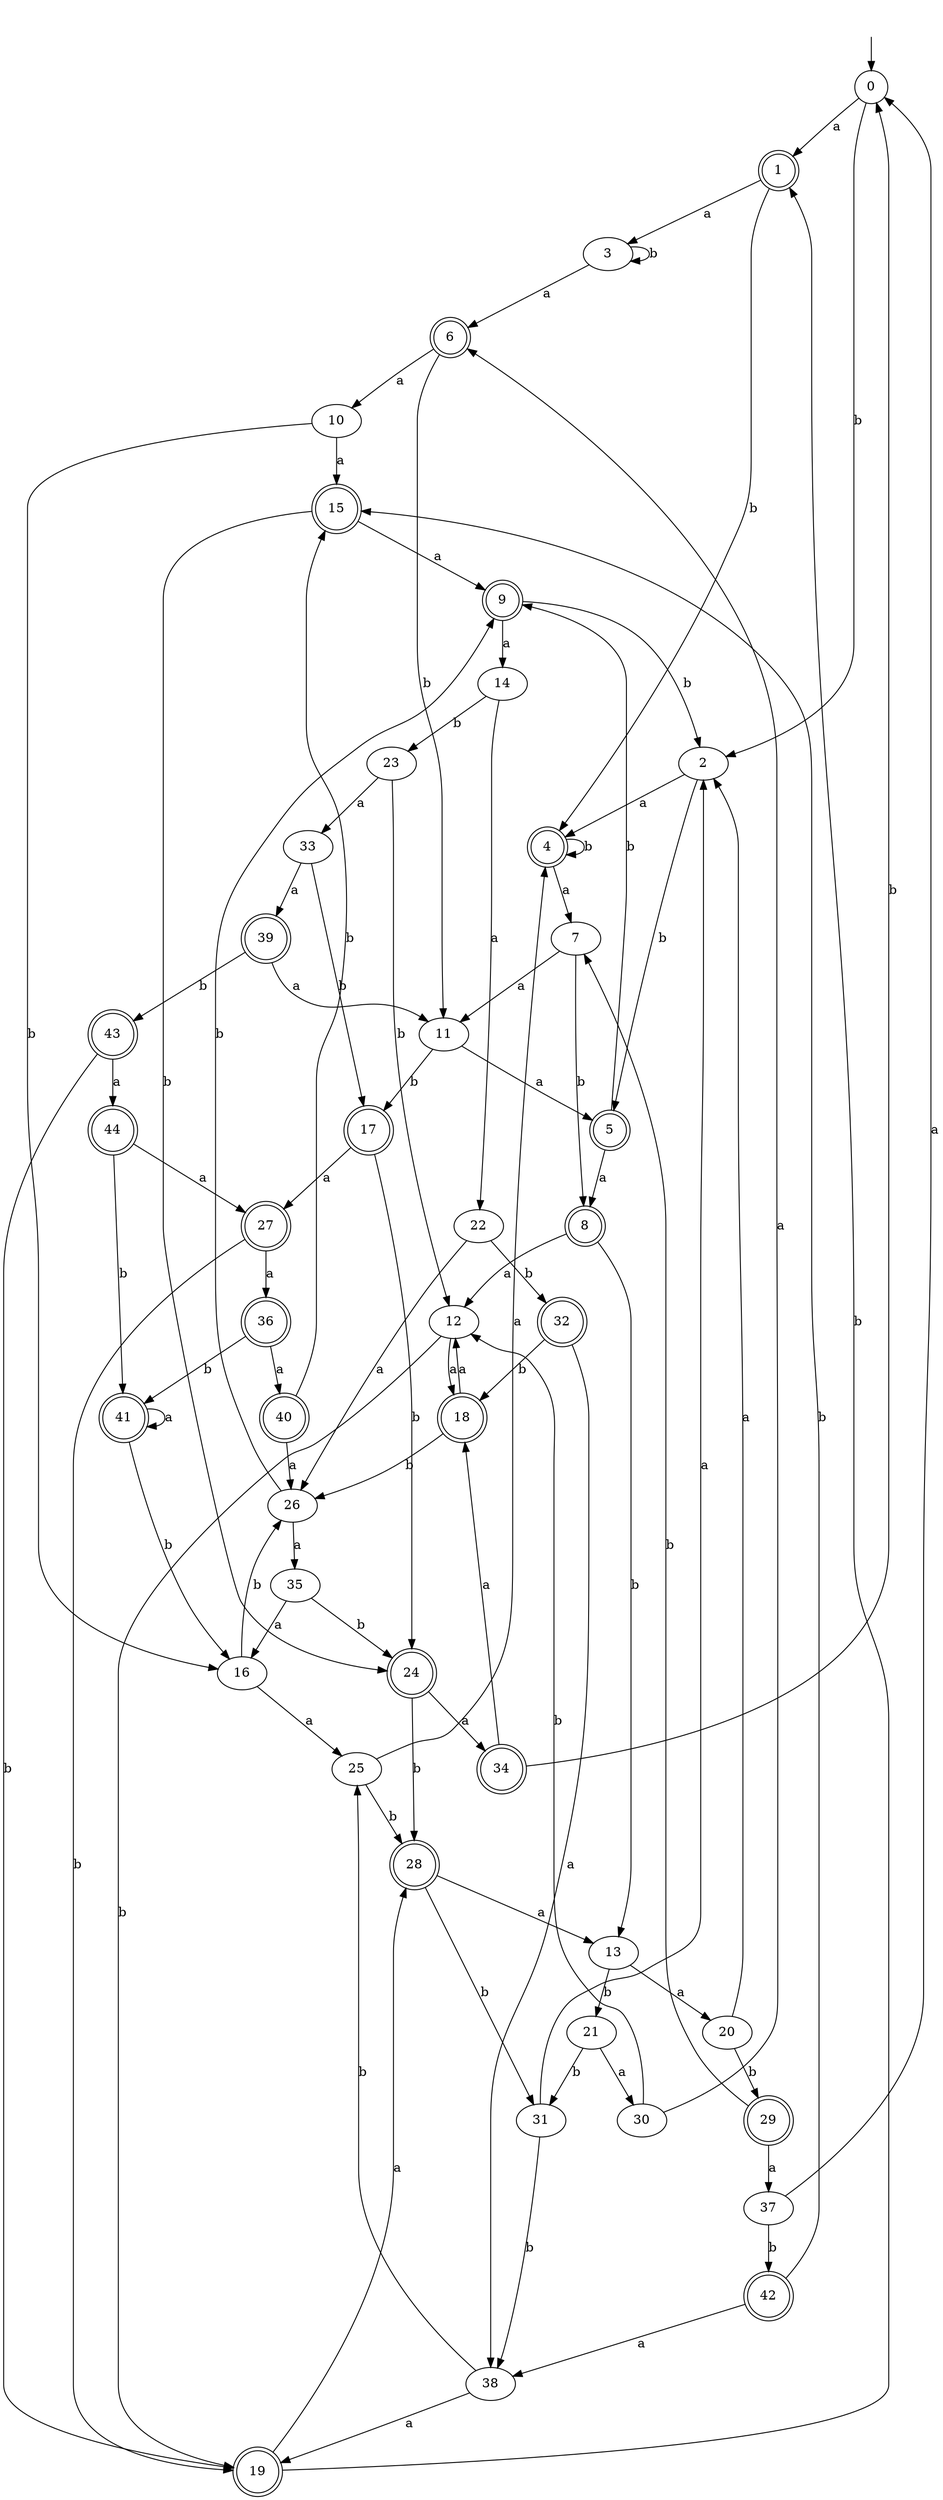 digraph RandomDFA {
  __start0 [label="", shape=none];
  __start0 -> 0 [label=""];
  0 [shape=circle]
  0 -> 1 [label="a"]
  0 -> 2 [label="b"]
  1 [shape=doublecircle]
  1 -> 3 [label="a"]
  1 -> 4 [label="b"]
  2
  2 -> 4 [label="a"]
  2 -> 5 [label="b"]
  3
  3 -> 6 [label="a"]
  3 -> 3 [label="b"]
  4 [shape=doublecircle]
  4 -> 7 [label="a"]
  4 -> 4 [label="b"]
  5 [shape=doublecircle]
  5 -> 8 [label="a"]
  5 -> 9 [label="b"]
  6 [shape=doublecircle]
  6 -> 10 [label="a"]
  6 -> 11 [label="b"]
  7
  7 -> 11 [label="a"]
  7 -> 8 [label="b"]
  8 [shape=doublecircle]
  8 -> 12 [label="a"]
  8 -> 13 [label="b"]
  9 [shape=doublecircle]
  9 -> 14 [label="a"]
  9 -> 2 [label="b"]
  10
  10 -> 15 [label="a"]
  10 -> 16 [label="b"]
  11
  11 -> 5 [label="a"]
  11 -> 17 [label="b"]
  12
  12 -> 18 [label="a"]
  12 -> 19 [label="b"]
  13
  13 -> 20 [label="a"]
  13 -> 21 [label="b"]
  14
  14 -> 22 [label="a"]
  14 -> 23 [label="b"]
  15 [shape=doublecircle]
  15 -> 9 [label="a"]
  15 -> 24 [label="b"]
  16
  16 -> 25 [label="a"]
  16 -> 26 [label="b"]
  17 [shape=doublecircle]
  17 -> 27 [label="a"]
  17 -> 24 [label="b"]
  18 [shape=doublecircle]
  18 -> 12 [label="a"]
  18 -> 26 [label="b"]
  19 [shape=doublecircle]
  19 -> 28 [label="a"]
  19 -> 1 [label="b"]
  20
  20 -> 2 [label="a"]
  20 -> 29 [label="b"]
  21
  21 -> 30 [label="a"]
  21 -> 31 [label="b"]
  22
  22 -> 26 [label="a"]
  22 -> 32 [label="b"]
  23
  23 -> 33 [label="a"]
  23 -> 12 [label="b"]
  24 [shape=doublecircle]
  24 -> 34 [label="a"]
  24 -> 28 [label="b"]
  25
  25 -> 4 [label="a"]
  25 -> 28 [label="b"]
  26
  26 -> 35 [label="a"]
  26 -> 9 [label="b"]
  27 [shape=doublecircle]
  27 -> 36 [label="a"]
  27 -> 19 [label="b"]
  28 [shape=doublecircle]
  28 -> 13 [label="a"]
  28 -> 31 [label="b"]
  29 [shape=doublecircle]
  29 -> 37 [label="a"]
  29 -> 7 [label="b"]
  30
  30 -> 6 [label="a"]
  30 -> 12 [label="b"]
  31
  31 -> 2 [label="a"]
  31 -> 38 [label="b"]
  32 [shape=doublecircle]
  32 -> 38 [label="a"]
  32 -> 18 [label="b"]
  33
  33 -> 39 [label="a"]
  33 -> 17 [label="b"]
  34 [shape=doublecircle]
  34 -> 18 [label="a"]
  34 -> 0 [label="b"]
  35
  35 -> 16 [label="a"]
  35 -> 24 [label="b"]
  36 [shape=doublecircle]
  36 -> 40 [label="a"]
  36 -> 41 [label="b"]
  37
  37 -> 0 [label="a"]
  37 -> 42 [label="b"]
  38
  38 -> 19 [label="a"]
  38 -> 25 [label="b"]
  39 [shape=doublecircle]
  39 -> 11 [label="a"]
  39 -> 43 [label="b"]
  40 [shape=doublecircle]
  40 -> 26 [label="a"]
  40 -> 15 [label="b"]
  41 [shape=doublecircle]
  41 -> 41 [label="a"]
  41 -> 16 [label="b"]
  42 [shape=doublecircle]
  42 -> 38 [label="a"]
  42 -> 15 [label="b"]
  43 [shape=doublecircle]
  43 -> 44 [label="a"]
  43 -> 19 [label="b"]
  44 [shape=doublecircle]
  44 -> 27 [label="a"]
  44 -> 41 [label="b"]
}
